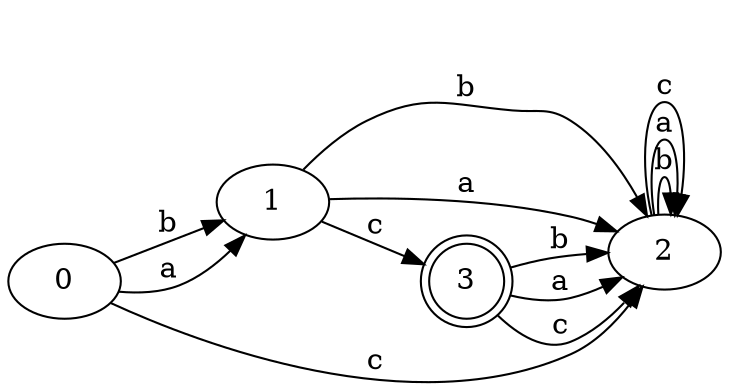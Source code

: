 digraph Automata {
	rankdir=LR
	0 [label=0]
	0 -> 1 [label=b]
	0 -> 1 [label=a]
	0 -> 2 [label=c]
	1 [label=1]
	1 -> 2 [label=b]
	1 -> 2 [label=a]
	1 -> 3 [label=c]
	2 [label=2]
	2 -> 2 [label=b]
	2 -> 2 [label=a]
	2 -> 2 [label=c]
	3 [label=3 shape=doublecircle]
	3 -> 2 [label=b]
	3 -> 2 [label=a]
	3 -> 2 [label=c]
}
